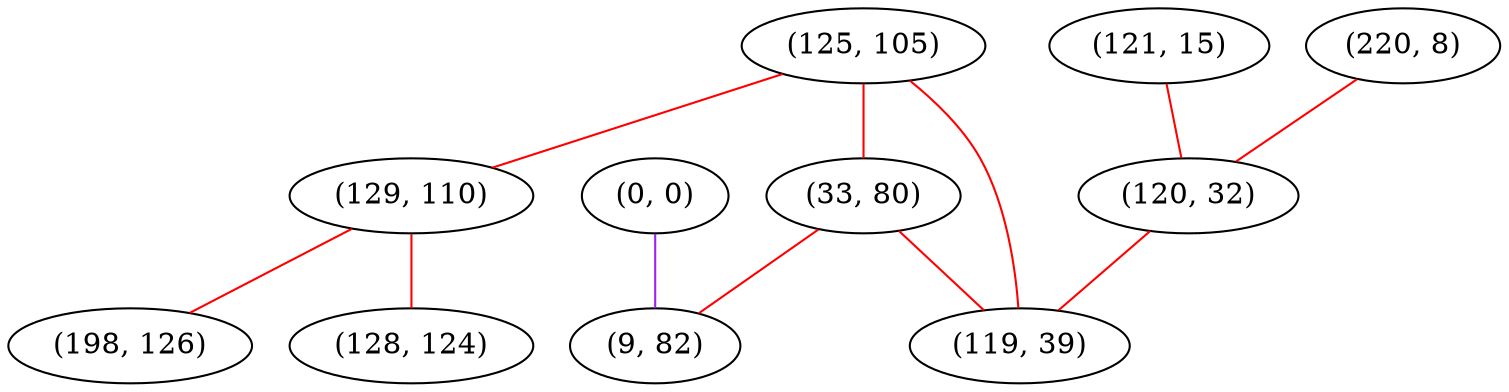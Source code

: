 graph "" {
"(0, 0)";
"(125, 105)";
"(33, 80)";
"(129, 110)";
"(220, 8)";
"(198, 126)";
"(121, 15)";
"(9, 82)";
"(120, 32)";
"(119, 39)";
"(128, 124)";
"(0, 0)" -- "(9, 82)"  [color=purple, key=0, weight=4];
"(125, 105)" -- "(33, 80)"  [color=red, key=0, weight=1];
"(125, 105)" -- "(129, 110)"  [color=red, key=0, weight=1];
"(125, 105)" -- "(119, 39)"  [color=red, key=0, weight=1];
"(33, 80)" -- "(9, 82)"  [color=red, key=0, weight=1];
"(33, 80)" -- "(119, 39)"  [color=red, key=0, weight=1];
"(129, 110)" -- "(198, 126)"  [color=red, key=0, weight=1];
"(129, 110)" -- "(128, 124)"  [color=red, key=0, weight=1];
"(220, 8)" -- "(120, 32)"  [color=red, key=0, weight=1];
"(121, 15)" -- "(120, 32)"  [color=red, key=0, weight=1];
"(120, 32)" -- "(119, 39)"  [color=red, key=0, weight=1];
}
